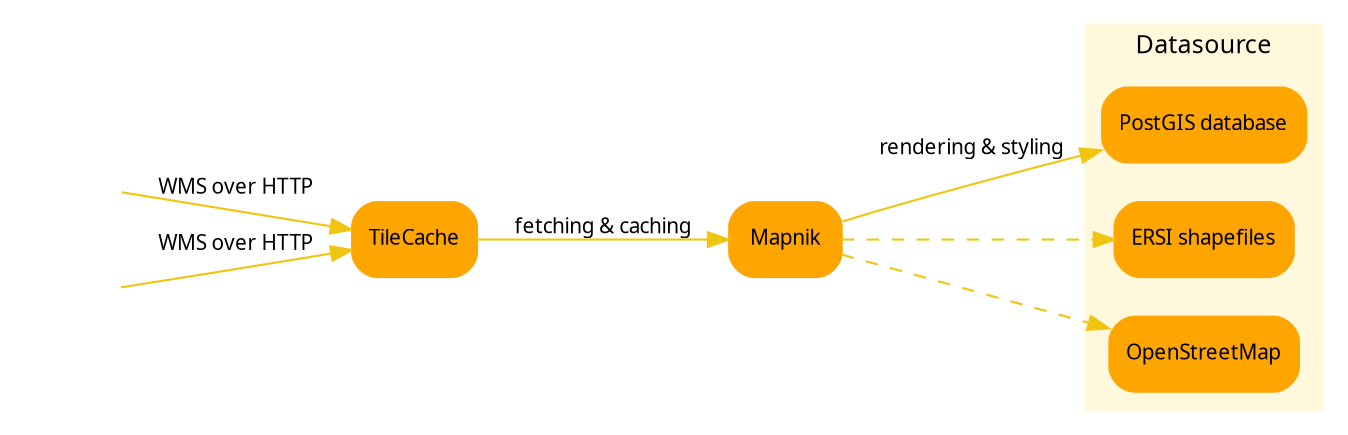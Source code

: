 digraph gis_stack{
    fontname="Microsoft YaHei";
    fontsize=12;
    rankdir=LR;

    node [shape="Mrecord", fontname="Microsoft YaHei", fontsize=10];
    edge [color="#F1C40F", fontname="Microsoft YaHei", fontsize=10];

    openlayers [shape="none", image="openlayers-logo-resized.png", label=""];
    leaflet [shape="none", image="leaflet-logo.png", label=""];

    tile_cache [label="TileCache", style="filled", color="orange"];
    mapnik [label="Mapnik", style="filled", color="orange"];

    subgraph cluster_datasource {
        label = "Datasource"
            style="filled";
        color="cornsilk";

        node [style="filled", color="orange"];
        postgis [label="PostGIS database"]
            shapefile [label="ERSI shapefiles"]
            osm [label="OpenStreetMap"]
    }

    openlayers -> tile_cache [label="WMS over HTTP"];
    leaflet -> tile_cache [label="WMS over HTTP"];
    tile_cache -> mapnik [label="fetching & caching"];
    mapnik -> postgis [label="rendering & styling"];
    mapnik -> shapefile [style="dashed"];
    mapnik -> osm [style="dashed"];
}
